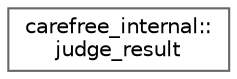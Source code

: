 digraph "类继承关系图"
{
 // LATEX_PDF_SIZE
  bgcolor="transparent";
  edge [fontname=Helvetica,fontsize=10,labelfontname=Helvetica,labelfontsize=10];
  node [fontname=Helvetica,fontsize=10,shape=box,height=0.2,width=0.4];
  rankdir="LR";
  Node0 [id="Node000000",label="carefree_internal::\ljudge_result",height=0.2,width=0.4,color="grey40", fillcolor="white", style="filled",URL="$structcarefree__internal_1_1judge__result.html",tooltip=" "];
}
